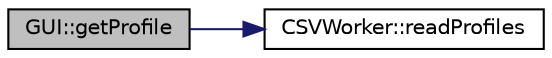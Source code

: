 digraph "GUI::getProfile"
{
 // INTERACTIVE_SVG=YES
 // LATEX_PDF_SIZE
  edge [fontname="Helvetica",fontsize="10",labelfontname="Helvetica",labelfontsize="10"];
  node [fontname="Helvetica",fontsize="10",shape=record];
  rankdir="LR";
  Node1 [label="GUI::getProfile",height=0.2,width=0.4,color="black", fillcolor="grey75", style="filled", fontcolor="black",tooltip="Gets the profile of a player from the ./data/profiles.csv file."];
  Node1 -> Node2 [color="midnightblue",fontsize="10",style="solid",fontname="Helvetica"];
  Node2 [label="CSVWorker::readProfiles",height=0.2,width=0.4,color="black", fillcolor="white", style="filled",URL="$class_c_s_v_worker.html#a29ab2f722ff460150a940e9a2df0f68c",tooltip=" "];
}
